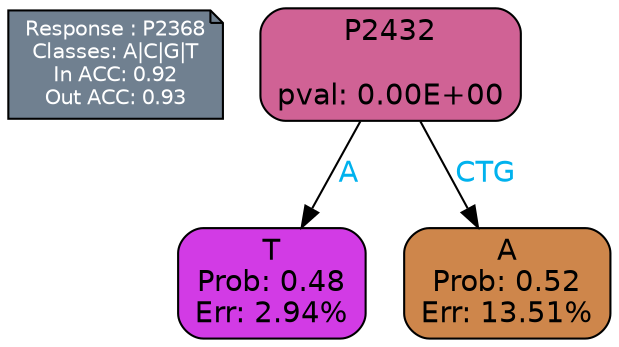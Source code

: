 digraph Tree {
node [shape=box, style="filled, rounded", color="black", fontname=helvetica] ;
graph [ranksep=equally, splines=polylines, bgcolor=transparent, dpi=600] ;
edge [fontname=helvetica] ;
LEGEND [label="Response : P2368
Classes: A|C|G|T
In ACC: 0.92
Out ACC: 0.93
",shape=note,align=left,style=filled,fillcolor="slategray",fontcolor="white",fontsize=10];1 [label="P2432

pval: 0.00E+00", fillcolor="#d06295"] ;
2 [label="T
Prob: 0.48
Err: 2.94%", fillcolor="#d23be5"] ;
3 [label="A
Prob: 0.52
Err: 13.51%", fillcolor="#ce864b"] ;
1 -> 2 [label="A",fontcolor=deepskyblue2] ;
1 -> 3 [label="CTG",fontcolor=deepskyblue2] ;
{rank = same; 2;3;}{rank = same; LEGEND;1;}}
